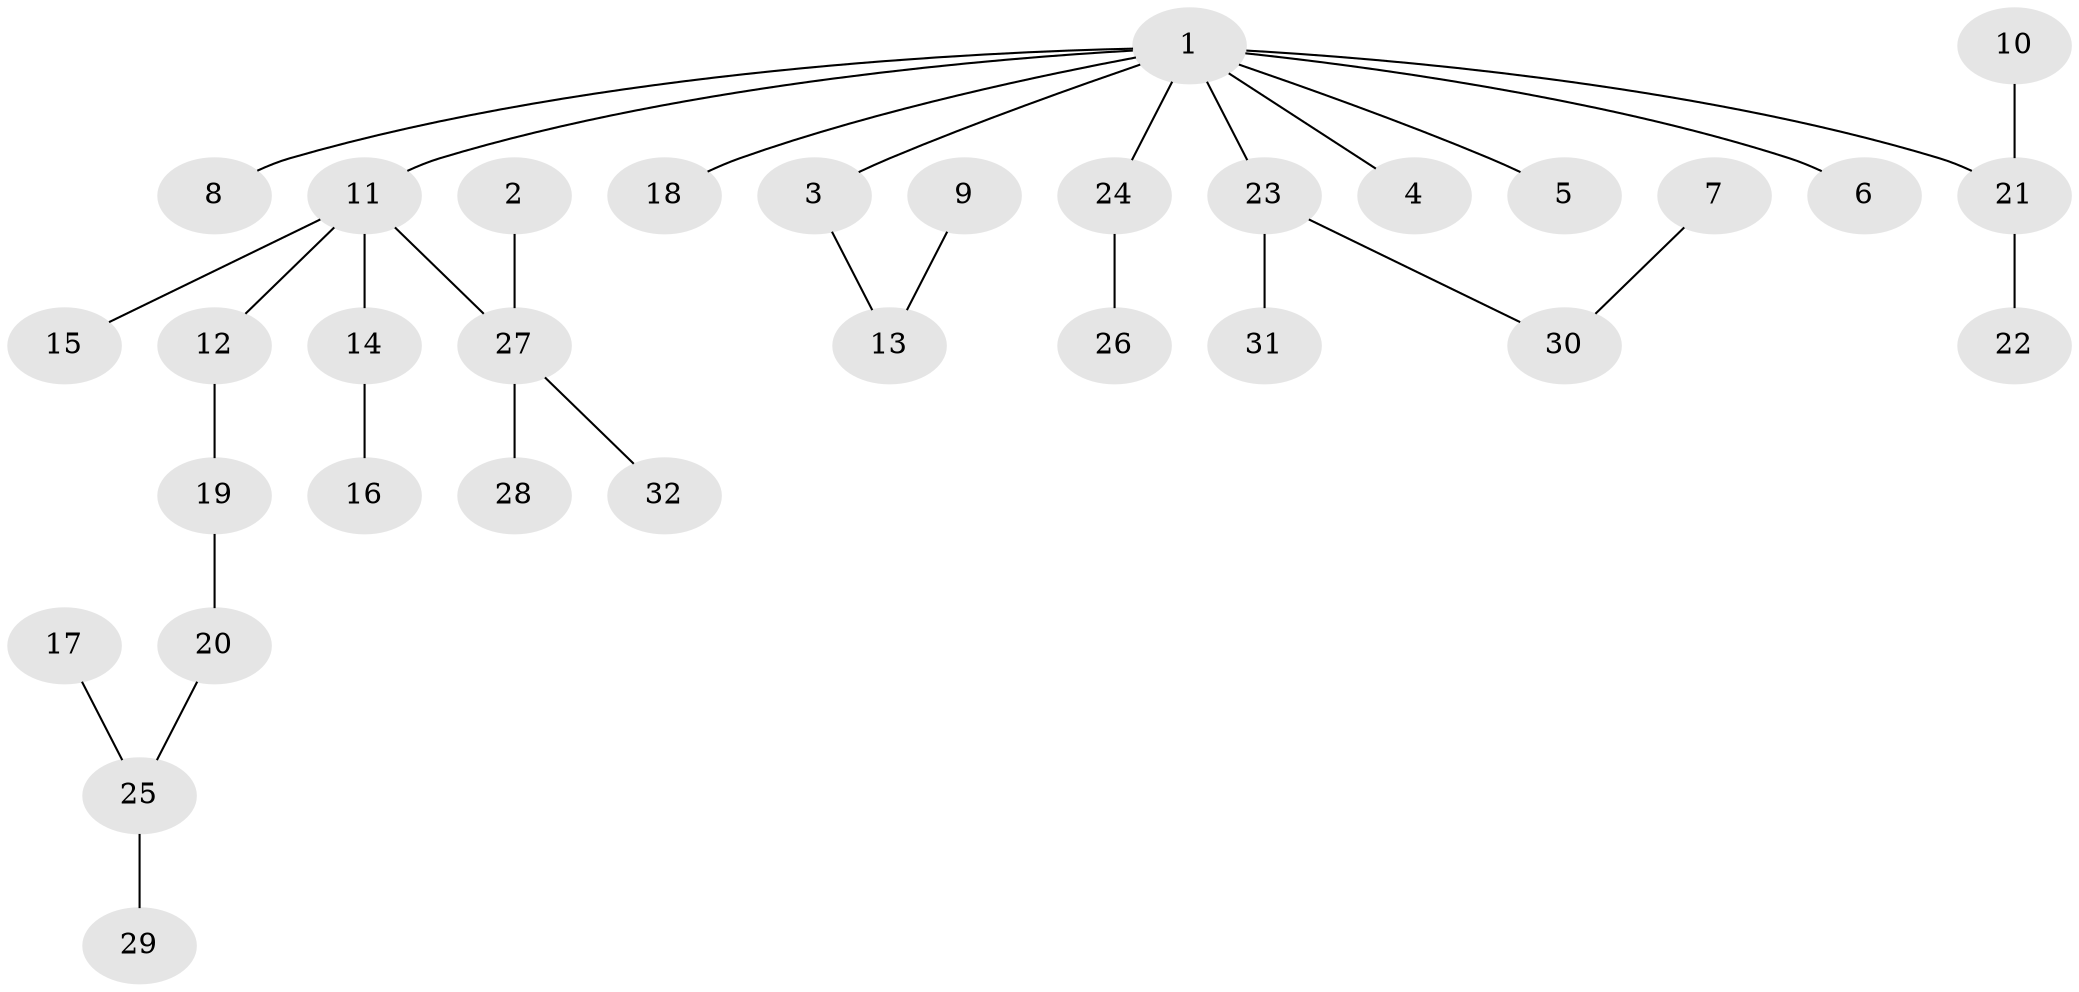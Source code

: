 // original degree distribution, {7: 0.015625, 6: 0.015625, 5: 0.03125, 1: 0.546875, 3: 0.15625, 4: 0.0625, 2: 0.171875}
// Generated by graph-tools (version 1.1) at 2025/26/03/09/25 03:26:29]
// undirected, 32 vertices, 31 edges
graph export_dot {
graph [start="1"]
  node [color=gray90,style=filled];
  1;
  2;
  3;
  4;
  5;
  6;
  7;
  8;
  9;
  10;
  11;
  12;
  13;
  14;
  15;
  16;
  17;
  18;
  19;
  20;
  21;
  22;
  23;
  24;
  25;
  26;
  27;
  28;
  29;
  30;
  31;
  32;
  1 -- 3 [weight=1.0];
  1 -- 4 [weight=1.0];
  1 -- 5 [weight=1.0];
  1 -- 6 [weight=1.0];
  1 -- 8 [weight=1.0];
  1 -- 11 [weight=1.0];
  1 -- 18 [weight=1.0];
  1 -- 21 [weight=1.0];
  1 -- 23 [weight=1.0];
  1 -- 24 [weight=1.0];
  2 -- 27 [weight=1.0];
  3 -- 13 [weight=1.0];
  7 -- 30 [weight=1.0];
  9 -- 13 [weight=1.0];
  10 -- 21 [weight=1.0];
  11 -- 12 [weight=1.0];
  11 -- 14 [weight=1.0];
  11 -- 15 [weight=1.0];
  11 -- 27 [weight=1.0];
  12 -- 19 [weight=1.0];
  14 -- 16 [weight=1.0];
  17 -- 25 [weight=1.0];
  19 -- 20 [weight=1.0];
  20 -- 25 [weight=1.0];
  21 -- 22 [weight=1.0];
  23 -- 30 [weight=1.0];
  23 -- 31 [weight=1.0];
  24 -- 26 [weight=1.0];
  25 -- 29 [weight=1.0];
  27 -- 28 [weight=1.0];
  27 -- 32 [weight=1.0];
}
